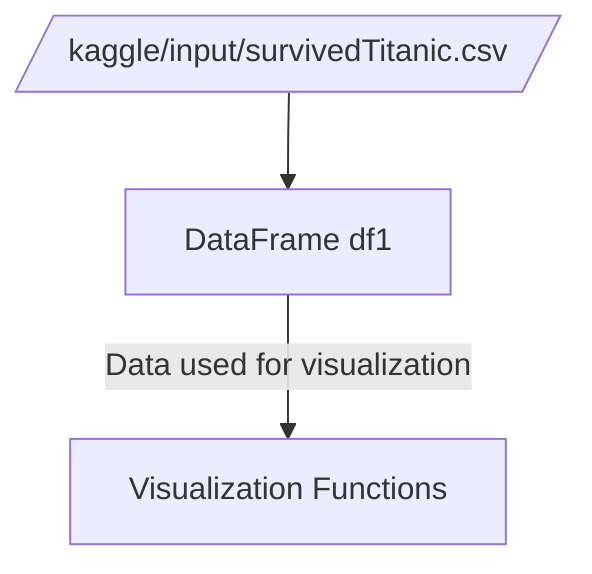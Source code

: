 flowchart TD
    A[/kaggle/input/survivedTitanic.csv/] --> B
    B[DataFrame df1] -->|Data used for visualization| C[Visualization Functions]
    
    %% A represents the source CSV file containing Titanic passenger data
    %% B represents the DataFrame df1 created from reading the CSV file
    %% C represents the utilization of df1 in creating visual plots from this data